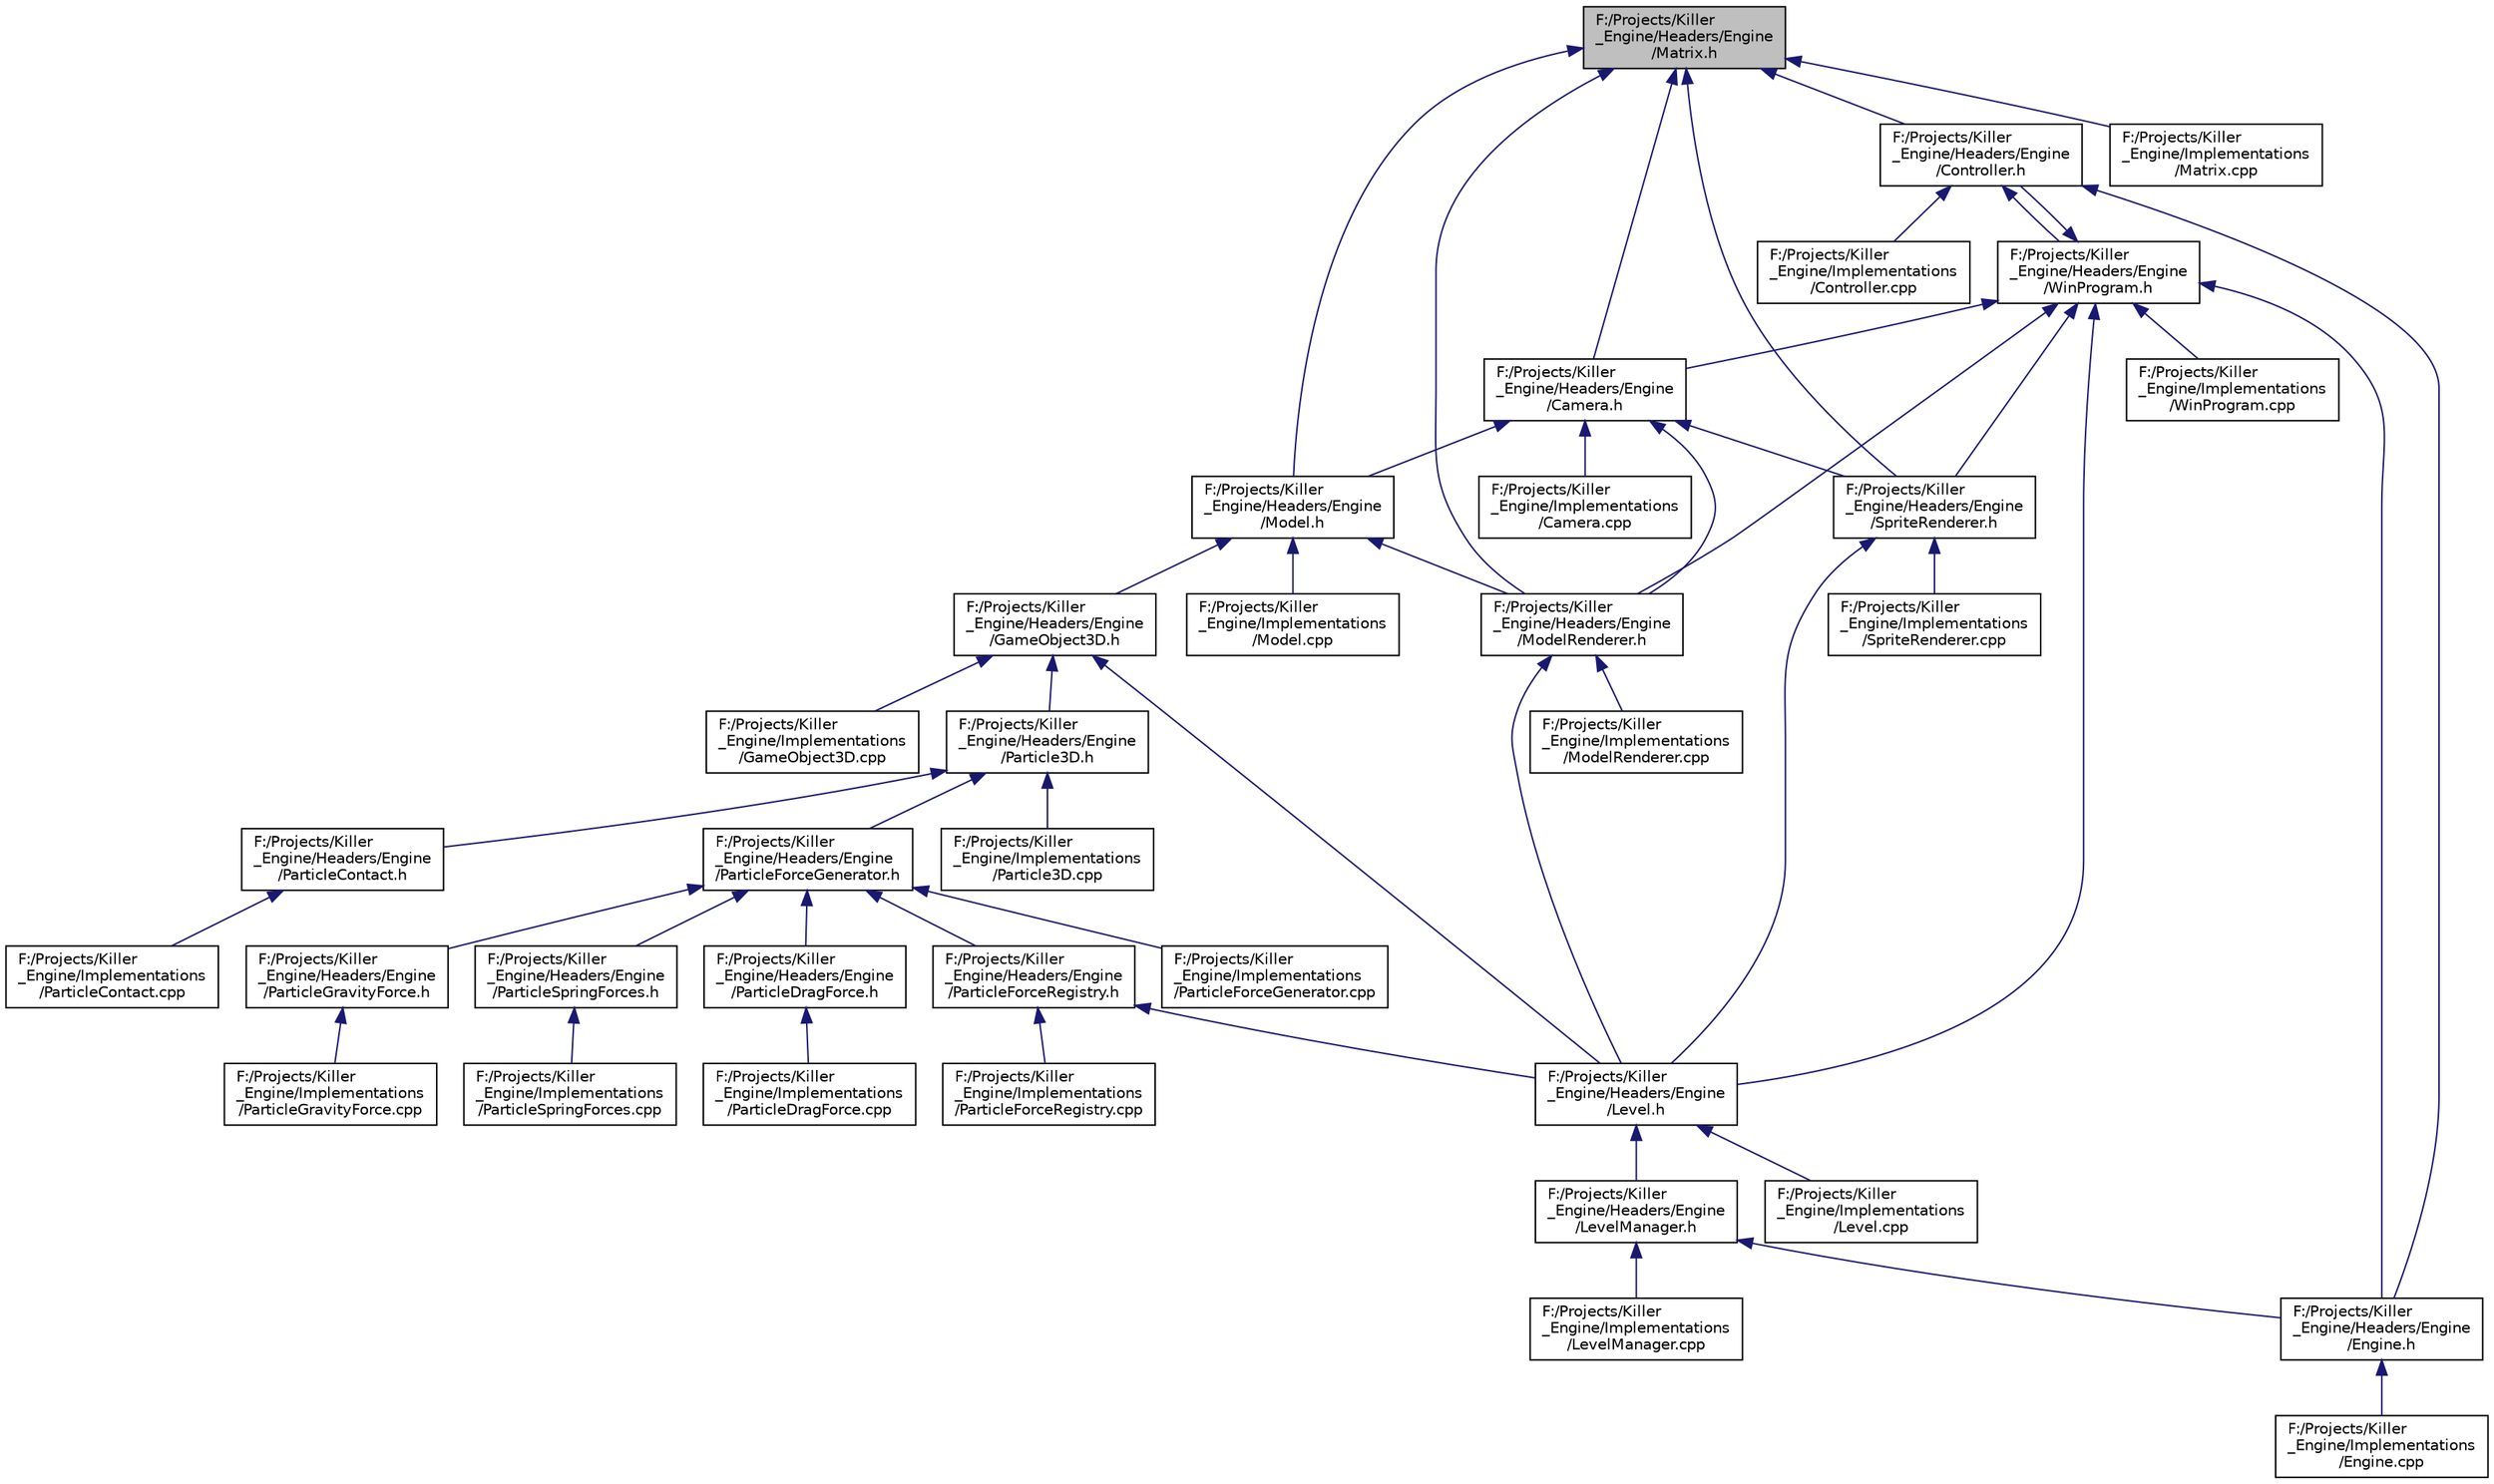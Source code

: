 digraph "F:/Projects/Killer_Engine/Headers/Engine/Matrix.h"
{
  edge [fontname="Helvetica",fontsize="10",labelfontname="Helvetica",labelfontsize="10"];
  node [fontname="Helvetica",fontsize="10",shape=record];
  Node12 [label="F:/Projects/Killer\l_Engine/Headers/Engine\l/Matrix.h",height=0.2,width=0.4,color="black", fillcolor="grey75", style="filled", fontcolor="black"];
  Node12 -> Node13 [dir="back",color="midnightblue",fontsize="10",style="solid",fontname="Helvetica"];
  Node13 [label="F:/Projects/Killer\l_Engine/Headers/Engine\l/Camera.h",height=0.2,width=0.4,color="black", fillcolor="white", style="filled",URL="$_camera_8h.html"];
  Node13 -> Node14 [dir="back",color="midnightblue",fontsize="10",style="solid",fontname="Helvetica"];
  Node14 [label="F:/Projects/Killer\l_Engine/Headers/Engine\l/Model.h",height=0.2,width=0.4,color="black", fillcolor="white", style="filled",URL="$_model_8h.html"];
  Node14 -> Node15 [dir="back",color="midnightblue",fontsize="10",style="solid",fontname="Helvetica"];
  Node15 [label="F:/Projects/Killer\l_Engine/Headers/Engine\l/GameObject3D.h",height=0.2,width=0.4,color="black", fillcolor="white", style="filled",URL="$_game_object3_d_8h.html"];
  Node15 -> Node16 [dir="back",color="midnightblue",fontsize="10",style="solid",fontname="Helvetica"];
  Node16 [label="F:/Projects/Killer\l_Engine/Headers/Engine\l/Level.h",height=0.2,width=0.4,color="black", fillcolor="white", style="filled",URL="$_level_8h.html"];
  Node16 -> Node17 [dir="back",color="midnightblue",fontsize="10",style="solid",fontname="Helvetica"];
  Node17 [label="F:/Projects/Killer\l_Engine/Headers/Engine\l/LevelManager.h",height=0.2,width=0.4,color="black", fillcolor="white", style="filled",URL="$_level_manager_8h.html"];
  Node17 -> Node18 [dir="back",color="midnightblue",fontsize="10",style="solid",fontname="Helvetica"];
  Node18 [label="F:/Projects/Killer\l_Engine/Headers/Engine\l/Engine.h",height=0.2,width=0.4,color="black", fillcolor="white", style="filled",URL="$_engine_8h.html"];
  Node18 -> Node19 [dir="back",color="midnightblue",fontsize="10",style="solid",fontname="Helvetica"];
  Node19 [label="F:/Projects/Killer\l_Engine/Implementations\l/Engine.cpp",height=0.2,width=0.4,color="black", fillcolor="white", style="filled",URL="$_engine_8cpp.html"];
  Node17 -> Node20 [dir="back",color="midnightblue",fontsize="10",style="solid",fontname="Helvetica"];
  Node20 [label="F:/Projects/Killer\l_Engine/Implementations\l/LevelManager.cpp",height=0.2,width=0.4,color="black", fillcolor="white", style="filled",URL="$_level_manager_8cpp.html"];
  Node16 -> Node21 [dir="back",color="midnightblue",fontsize="10",style="solid",fontname="Helvetica"];
  Node21 [label="F:/Projects/Killer\l_Engine/Implementations\l/Level.cpp",height=0.2,width=0.4,color="black", fillcolor="white", style="filled",URL="$_level_8cpp.html"];
  Node15 -> Node22 [dir="back",color="midnightblue",fontsize="10",style="solid",fontname="Helvetica"];
  Node22 [label="F:/Projects/Killer\l_Engine/Headers/Engine\l/Particle3D.h",height=0.2,width=0.4,color="black", fillcolor="white", style="filled",URL="$_particle3_d_8h.html"];
  Node22 -> Node23 [dir="back",color="midnightblue",fontsize="10",style="solid",fontname="Helvetica"];
  Node23 [label="F:/Projects/Killer\l_Engine/Headers/Engine\l/ParticleContact.h",height=0.2,width=0.4,color="black", fillcolor="white", style="filled",URL="$_particle_contact_8h.html"];
  Node23 -> Node24 [dir="back",color="midnightblue",fontsize="10",style="solid",fontname="Helvetica"];
  Node24 [label="F:/Projects/Killer\l_Engine/Implementations\l/ParticleContact.cpp",height=0.2,width=0.4,color="black", fillcolor="white", style="filled",URL="$_particle_contact_8cpp.html"];
  Node22 -> Node25 [dir="back",color="midnightblue",fontsize="10",style="solid",fontname="Helvetica"];
  Node25 [label="F:/Projects/Killer\l_Engine/Headers/Engine\l/ParticleForceGenerator.h",height=0.2,width=0.4,color="black", fillcolor="white", style="filled",URL="$_particle_force_generator_8h.html"];
  Node25 -> Node26 [dir="back",color="midnightblue",fontsize="10",style="solid",fontname="Helvetica"];
  Node26 [label="F:/Projects/Killer\l_Engine/Headers/Engine\l/ParticleDragForce.h",height=0.2,width=0.4,color="black", fillcolor="white", style="filled",URL="$_particle_drag_force_8h.html"];
  Node26 -> Node27 [dir="back",color="midnightblue",fontsize="10",style="solid",fontname="Helvetica"];
  Node27 [label="F:/Projects/Killer\l_Engine/Implementations\l/ParticleDragForce.cpp",height=0.2,width=0.4,color="black", fillcolor="white", style="filled",URL="$_particle_drag_force_8cpp.html"];
  Node25 -> Node28 [dir="back",color="midnightblue",fontsize="10",style="solid",fontname="Helvetica"];
  Node28 [label="F:/Projects/Killer\l_Engine/Headers/Engine\l/ParticleForceRegistry.h",height=0.2,width=0.4,color="black", fillcolor="white", style="filled",URL="$_particle_force_registry_8h.html"];
  Node28 -> Node16 [dir="back",color="midnightblue",fontsize="10",style="solid",fontname="Helvetica"];
  Node28 -> Node29 [dir="back",color="midnightblue",fontsize="10",style="solid",fontname="Helvetica"];
  Node29 [label="F:/Projects/Killer\l_Engine/Implementations\l/ParticleForceRegistry.cpp",height=0.2,width=0.4,color="black", fillcolor="white", style="filled",URL="$_particle_force_registry_8cpp.html"];
  Node25 -> Node30 [dir="back",color="midnightblue",fontsize="10",style="solid",fontname="Helvetica"];
  Node30 [label="F:/Projects/Killer\l_Engine/Headers/Engine\l/ParticleGravityForce.h",height=0.2,width=0.4,color="black", fillcolor="white", style="filled",URL="$_particle_gravity_force_8h.html"];
  Node30 -> Node31 [dir="back",color="midnightblue",fontsize="10",style="solid",fontname="Helvetica"];
  Node31 [label="F:/Projects/Killer\l_Engine/Implementations\l/ParticleGravityForce.cpp",height=0.2,width=0.4,color="black", fillcolor="white", style="filled",URL="$_particle_gravity_force_8cpp.html"];
  Node25 -> Node32 [dir="back",color="midnightblue",fontsize="10",style="solid",fontname="Helvetica"];
  Node32 [label="F:/Projects/Killer\l_Engine/Headers/Engine\l/ParticleSpringForces.h",height=0.2,width=0.4,color="black", fillcolor="white", style="filled",URL="$_particle_spring_forces_8h.html"];
  Node32 -> Node33 [dir="back",color="midnightblue",fontsize="10",style="solid",fontname="Helvetica"];
  Node33 [label="F:/Projects/Killer\l_Engine/Implementations\l/ParticleSpringForces.cpp",height=0.2,width=0.4,color="black", fillcolor="white", style="filled",URL="$_particle_spring_forces_8cpp.html"];
  Node25 -> Node34 [dir="back",color="midnightblue",fontsize="10",style="solid",fontname="Helvetica"];
  Node34 [label="F:/Projects/Killer\l_Engine/Implementations\l/ParticleForceGenerator.cpp",height=0.2,width=0.4,color="black", fillcolor="white", style="filled",URL="$_particle_force_generator_8cpp.html"];
  Node22 -> Node35 [dir="back",color="midnightblue",fontsize="10",style="solid",fontname="Helvetica"];
  Node35 [label="F:/Projects/Killer\l_Engine/Implementations\l/Particle3D.cpp",height=0.2,width=0.4,color="black", fillcolor="white", style="filled",URL="$_particle3_d_8cpp.html"];
  Node15 -> Node36 [dir="back",color="midnightblue",fontsize="10",style="solid",fontname="Helvetica"];
  Node36 [label="F:/Projects/Killer\l_Engine/Implementations\l/GameObject3D.cpp",height=0.2,width=0.4,color="black", fillcolor="white", style="filled",URL="$_game_object3_d_8cpp.html"];
  Node14 -> Node37 [dir="back",color="midnightblue",fontsize="10",style="solid",fontname="Helvetica"];
  Node37 [label="F:/Projects/Killer\l_Engine/Headers/Engine\l/ModelRenderer.h",height=0.2,width=0.4,color="black", fillcolor="white", style="filled",URL="$_model_renderer_8h.html"];
  Node37 -> Node16 [dir="back",color="midnightblue",fontsize="10",style="solid",fontname="Helvetica"];
  Node37 -> Node38 [dir="back",color="midnightblue",fontsize="10",style="solid",fontname="Helvetica"];
  Node38 [label="F:/Projects/Killer\l_Engine/Implementations\l/ModelRenderer.cpp",height=0.2,width=0.4,color="black", fillcolor="white", style="filled",URL="$_model_renderer_8cpp.html"];
  Node14 -> Node39 [dir="back",color="midnightblue",fontsize="10",style="solid",fontname="Helvetica"];
  Node39 [label="F:/Projects/Killer\l_Engine/Implementations\l/Model.cpp",height=0.2,width=0.4,color="black", fillcolor="white", style="filled",URL="$_model_8cpp.html"];
  Node13 -> Node37 [dir="back",color="midnightblue",fontsize="10",style="solid",fontname="Helvetica"];
  Node13 -> Node40 [dir="back",color="midnightblue",fontsize="10",style="solid",fontname="Helvetica"];
  Node40 [label="F:/Projects/Killer\l_Engine/Headers/Engine\l/SpriteRenderer.h",height=0.2,width=0.4,color="black", fillcolor="white", style="filled",URL="$_sprite_renderer_8h.html"];
  Node40 -> Node16 [dir="back",color="midnightblue",fontsize="10",style="solid",fontname="Helvetica"];
  Node40 -> Node41 [dir="back",color="midnightblue",fontsize="10",style="solid",fontname="Helvetica"];
  Node41 [label="F:/Projects/Killer\l_Engine/Implementations\l/SpriteRenderer.cpp",height=0.2,width=0.4,color="black", fillcolor="white", style="filled",URL="$_sprite_renderer_8cpp.html"];
  Node13 -> Node42 [dir="back",color="midnightblue",fontsize="10",style="solid",fontname="Helvetica"];
  Node42 [label="F:/Projects/Killer\l_Engine/Implementations\l/Camera.cpp",height=0.2,width=0.4,color="black", fillcolor="white", style="filled",URL="$_camera_8cpp.html"];
  Node12 -> Node43 [dir="back",color="midnightblue",fontsize="10",style="solid",fontname="Helvetica"];
  Node43 [label="F:/Projects/Killer\l_Engine/Headers/Engine\l/Controller.h",height=0.2,width=0.4,color="black", fillcolor="white", style="filled",URL="$_controller_8h.html"];
  Node43 -> Node18 [dir="back",color="midnightblue",fontsize="10",style="solid",fontname="Helvetica"];
  Node43 -> Node44 [dir="back",color="midnightblue",fontsize="10",style="solid",fontname="Helvetica"];
  Node44 [label="F:/Projects/Killer\l_Engine/Headers/Engine\l/WinProgram.h",height=0.2,width=0.4,color="black", fillcolor="white", style="filled",URL="$_win_program_8h.html"];
  Node44 -> Node13 [dir="back",color="midnightblue",fontsize="10",style="solid",fontname="Helvetica"];
  Node44 -> Node43 [dir="back",color="midnightblue",fontsize="10",style="solid",fontname="Helvetica"];
  Node44 -> Node18 [dir="back",color="midnightblue",fontsize="10",style="solid",fontname="Helvetica"];
  Node44 -> Node16 [dir="back",color="midnightblue",fontsize="10",style="solid",fontname="Helvetica"];
  Node44 -> Node37 [dir="back",color="midnightblue",fontsize="10",style="solid",fontname="Helvetica"];
  Node44 -> Node40 [dir="back",color="midnightblue",fontsize="10",style="solid",fontname="Helvetica"];
  Node44 -> Node45 [dir="back",color="midnightblue",fontsize="10",style="solid",fontname="Helvetica"];
  Node45 [label="F:/Projects/Killer\l_Engine/Implementations\l/WinProgram.cpp",height=0.2,width=0.4,color="black", fillcolor="white", style="filled",URL="$_win_program_8cpp.html"];
  Node43 -> Node46 [dir="back",color="midnightblue",fontsize="10",style="solid",fontname="Helvetica"];
  Node46 [label="F:/Projects/Killer\l_Engine/Implementations\l/Controller.cpp",height=0.2,width=0.4,color="black", fillcolor="white", style="filled",URL="$_controller_8cpp.html"];
  Node12 -> Node14 [dir="back",color="midnightblue",fontsize="10",style="solid",fontname="Helvetica"];
  Node12 -> Node37 [dir="back",color="midnightblue",fontsize="10",style="solid",fontname="Helvetica"];
  Node12 -> Node40 [dir="back",color="midnightblue",fontsize="10",style="solid",fontname="Helvetica"];
  Node12 -> Node47 [dir="back",color="midnightblue",fontsize="10",style="solid",fontname="Helvetica"];
  Node47 [label="F:/Projects/Killer\l_Engine/Implementations\l/Matrix.cpp",height=0.2,width=0.4,color="black", fillcolor="white", style="filled",URL="$_matrix_8cpp.html"];
}
